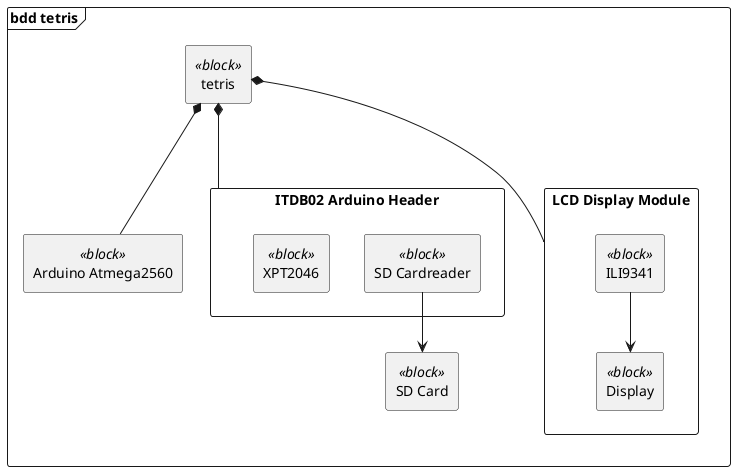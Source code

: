 @startuml

skinparam componentStyle rectangle
skinparam packageStyle rectangle
top to bottom direction

frame "bdd tetris" {
    [tetris] <<block>>
    [Arduino Atmega2560] <<block>>
    [SD Card] <<block>>

    package ITDB02 as "ITDB02 Arduino Header" {
        [SD Cardreader] <<block>>
        [XPT2046] <<block>>
    }

    package LCD as "LCD Display Module" {
        [ILI9341] <<block>>
        [Display] <<block>>
    }

    tetris *--- [Arduino Atmega2560]
    tetris *--- ITDB02
    tetris *--- LCD
    ILI9341 --> Display
    [SD Cardreader] --> [SD Card]
}

@enduml